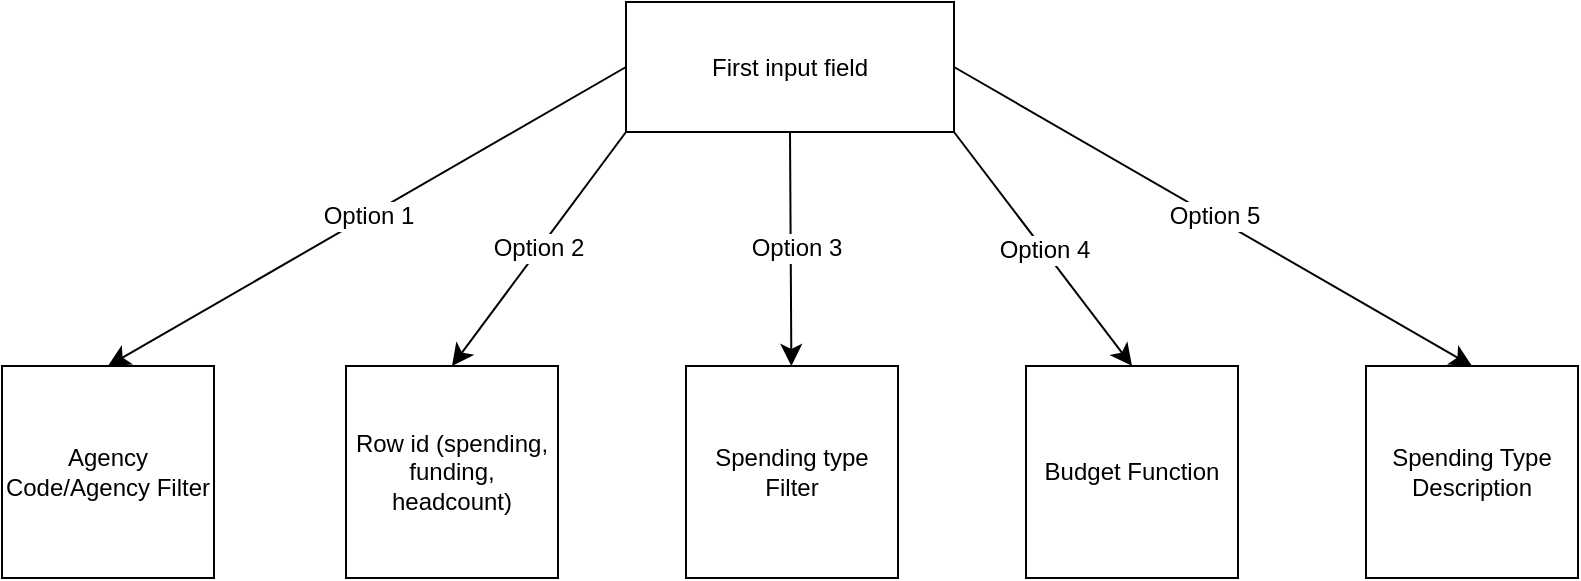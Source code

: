 <mxfile version="24.0.6" type="github">
  <diagram name="Page-1" id="EMMeVgMW24aV4jfTmwC9">
    <mxGraphModel dx="1330" dy="1226" grid="0" gridSize="10" guides="1" tooltips="1" connect="1" arrows="1" fold="1" page="0" pageScale="1" pageWidth="850" pageHeight="1100" math="0" shadow="0">
      <root>
        <mxCell id="0" />
        <mxCell id="1" parent="0" />
        <mxCell id="UtIuo94SyEEXN8-UgnaT-1" value="First input field" style="rounded=0;whiteSpace=wrap;html=1;" vertex="1" parent="1">
          <mxGeometry x="438" y="-160" width="164" height="65" as="geometry" />
        </mxCell>
        <mxCell id="UtIuo94SyEEXN8-UgnaT-2" value="Agency Code/Agency Filter" style="whiteSpace=wrap;html=1;aspect=fixed;" vertex="1" parent="1">
          <mxGeometry x="126" y="22" width="106" height="106" as="geometry" />
        </mxCell>
        <mxCell id="UtIuo94SyEEXN8-UgnaT-3" value="Row id (spending, funding, headcount)" style="whiteSpace=wrap;html=1;aspect=fixed;" vertex="1" parent="1">
          <mxGeometry x="298" y="22" width="106" height="106" as="geometry" />
        </mxCell>
        <mxCell id="UtIuo94SyEEXN8-UgnaT-4" value="Spending type Filter" style="whiteSpace=wrap;html=1;aspect=fixed;" vertex="1" parent="1">
          <mxGeometry x="468" y="22" width="106" height="106" as="geometry" />
        </mxCell>
        <mxCell id="UtIuo94SyEEXN8-UgnaT-5" value="Budget Function" style="whiteSpace=wrap;html=1;aspect=fixed;" vertex="1" parent="1">
          <mxGeometry x="638" y="22" width="106" height="106" as="geometry" />
        </mxCell>
        <mxCell id="UtIuo94SyEEXN8-UgnaT-6" value="Spending Type Description" style="whiteSpace=wrap;html=1;aspect=fixed;" vertex="1" parent="1">
          <mxGeometry x="808" y="22" width="106" height="106" as="geometry" />
        </mxCell>
        <mxCell id="UtIuo94SyEEXN8-UgnaT-10" value="" style="endArrow=classic;html=1;rounded=0;fontSize=12;startSize=8;endSize=8;curved=1;entryX=0.5;entryY=0;entryDx=0;entryDy=0;exitX=0;exitY=0.5;exitDx=0;exitDy=0;" edge="1" parent="1" source="UtIuo94SyEEXN8-UgnaT-1" target="UtIuo94SyEEXN8-UgnaT-2">
          <mxGeometry relative="1" as="geometry">
            <mxPoint x="353" y="-160" as="sourcePoint" />
            <mxPoint x="780" y="213" as="targetPoint" />
          </mxGeometry>
        </mxCell>
        <mxCell id="UtIuo94SyEEXN8-UgnaT-11" value="Option 1" style="edgeLabel;resizable=0;html=1;fontSize=12;;align=center;verticalAlign=middle;" connectable="0" vertex="1" parent="UtIuo94SyEEXN8-UgnaT-10">
          <mxGeometry relative="1" as="geometry" />
        </mxCell>
        <mxCell id="UtIuo94SyEEXN8-UgnaT-13" value="" style="endArrow=classic;html=1;rounded=0;fontSize=12;startSize=8;endSize=8;curved=1;entryX=0.5;entryY=0;entryDx=0;entryDy=0;exitX=0;exitY=1;exitDx=0;exitDy=0;" edge="1" parent="1" source="UtIuo94SyEEXN8-UgnaT-1" target="UtIuo94SyEEXN8-UgnaT-3">
          <mxGeometry width="50" height="50" relative="1" as="geometry">
            <mxPoint x="705" y="238" as="sourcePoint" />
            <mxPoint x="755" y="188" as="targetPoint" />
          </mxGeometry>
        </mxCell>
        <mxCell id="UtIuo94SyEEXN8-UgnaT-14" value="Option 2" style="edgeLabel;html=1;align=center;verticalAlign=middle;resizable=0;points=[];fontSize=12;" vertex="1" connectable="0" parent="UtIuo94SyEEXN8-UgnaT-13">
          <mxGeometry x="-0.001" y="-1" relative="1" as="geometry">
            <mxPoint as="offset" />
          </mxGeometry>
        </mxCell>
        <mxCell id="UtIuo94SyEEXN8-UgnaT-15" value="" style="endArrow=classic;html=1;rounded=0;fontSize=12;startSize=8;endSize=8;curved=1;exitX=0.5;exitY=1;exitDx=0;exitDy=0;" edge="1" parent="1" source="UtIuo94SyEEXN8-UgnaT-1" target="UtIuo94SyEEXN8-UgnaT-4">
          <mxGeometry width="50" height="50" relative="1" as="geometry">
            <mxPoint x="705" y="238" as="sourcePoint" />
            <mxPoint x="755" y="188" as="targetPoint" />
          </mxGeometry>
        </mxCell>
        <mxCell id="UtIuo94SyEEXN8-UgnaT-16" value="Option 3" style="edgeLabel;html=1;align=center;verticalAlign=middle;resizable=0;points=[];fontSize=12;" vertex="1" connectable="0" parent="UtIuo94SyEEXN8-UgnaT-15">
          <mxGeometry x="-0.008" y="2" relative="1" as="geometry">
            <mxPoint as="offset" />
          </mxGeometry>
        </mxCell>
        <mxCell id="UtIuo94SyEEXN8-UgnaT-17" value="" style="endArrow=classic;html=1;rounded=0;fontSize=12;startSize=8;endSize=8;curved=1;exitX=1;exitY=1;exitDx=0;exitDy=0;entryX=0.5;entryY=0;entryDx=0;entryDy=0;" edge="1" parent="1" source="UtIuo94SyEEXN8-UgnaT-1" target="UtIuo94SyEEXN8-UgnaT-5">
          <mxGeometry relative="1" as="geometry">
            <mxPoint x="680" y="213" as="sourcePoint" />
            <mxPoint x="780" y="213" as="targetPoint" />
          </mxGeometry>
        </mxCell>
        <mxCell id="UtIuo94SyEEXN8-UgnaT-18" value="Option 4" style="edgeLabel;resizable=0;html=1;fontSize=12;;align=center;verticalAlign=middle;" connectable="0" vertex="1" parent="UtIuo94SyEEXN8-UgnaT-17">
          <mxGeometry relative="1" as="geometry" />
        </mxCell>
        <mxCell id="UtIuo94SyEEXN8-UgnaT-23" value="" style="endArrow=classic;html=1;rounded=0;fontSize=12;startSize=8;endSize=8;curved=1;exitX=1;exitY=0.5;exitDx=0;exitDy=0;entryX=0.5;entryY=0;entryDx=0;entryDy=0;" edge="1" parent="1" source="UtIuo94SyEEXN8-UgnaT-1" target="UtIuo94SyEEXN8-UgnaT-6">
          <mxGeometry relative="1" as="geometry">
            <mxPoint x="680" y="213" as="sourcePoint" />
            <mxPoint x="780" y="213" as="targetPoint" />
          </mxGeometry>
        </mxCell>
        <mxCell id="UtIuo94SyEEXN8-UgnaT-24" value="Option 5" style="edgeLabel;resizable=0;html=1;fontSize=12;;align=center;verticalAlign=middle;" connectable="0" vertex="1" parent="UtIuo94SyEEXN8-UgnaT-23">
          <mxGeometry relative="1" as="geometry" />
        </mxCell>
      </root>
    </mxGraphModel>
  </diagram>
</mxfile>
